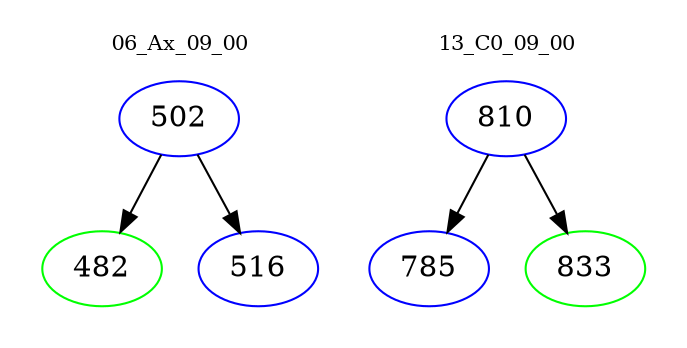 digraph{
subgraph cluster_0 {
color = white
label = "06_Ax_09_00";
fontsize=10;
T0_502 [label="502", color="blue"]
T0_502 -> T0_482 [color="black"]
T0_482 [label="482", color="green"]
T0_502 -> T0_516 [color="black"]
T0_516 [label="516", color="blue"]
}
subgraph cluster_1 {
color = white
label = "13_C0_09_00";
fontsize=10;
T1_810 [label="810", color="blue"]
T1_810 -> T1_785 [color="black"]
T1_785 [label="785", color="blue"]
T1_810 -> T1_833 [color="black"]
T1_833 [label="833", color="green"]
}
}
